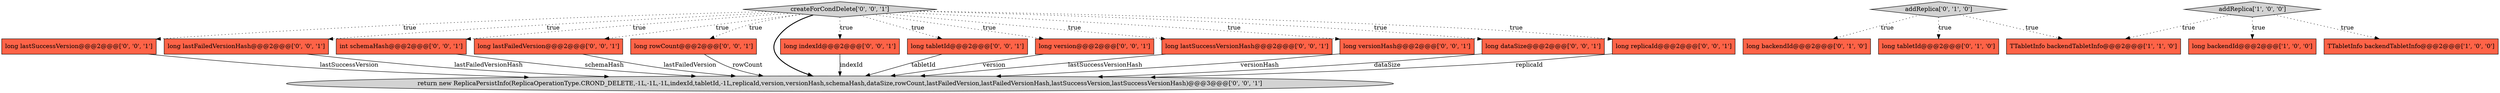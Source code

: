 digraph {
9 [style = filled, label = "long lastSuccessVersion@@@2@@@['0', '0', '1']", fillcolor = tomato, shape = box image = "AAA0AAABBB3BBB"];
16 [style = filled, label = "long lastFailedVersionHash@@@2@@@['0', '0', '1']", fillcolor = tomato, shape = box image = "AAA0AAABBB3BBB"];
5 [style = filled, label = "long backendId@@@2@@@['0', '1', '0']", fillcolor = tomato, shape = box image = "AAA0AAABBB2BBB"];
14 [style = filled, label = "int schemaHash@@@2@@@['0', '0', '1']", fillcolor = tomato, shape = box image = "AAA0AAABBB3BBB"];
10 [style = filled, label = "long lastFailedVersion@@@2@@@['0', '0', '1']", fillcolor = tomato, shape = box image = "AAA0AAABBB3BBB"];
20 [style = filled, label = "long rowCount@@@2@@@['0', '0', '1']", fillcolor = tomato, shape = box image = "AAA0AAABBB3BBB"];
13 [style = filled, label = "createForCondDelete['0', '0', '1']", fillcolor = lightgray, shape = diamond image = "AAA0AAABBB3BBB"];
3 [style = filled, label = "TTabletInfo backendTabletInfo@@@2@@@['1', '1', '0']", fillcolor = tomato, shape = box image = "AAA0AAABBB1BBB"];
17 [style = filled, label = "return new ReplicaPersistInfo(ReplicaOperationType.CROND_DELETE,-1L,-1L,-1L,indexId,tabletId,-1L,replicaId,version,versionHash,schemaHash,dataSize,rowCount,lastFailedVersion,lastFailedVersionHash,lastSuccessVersion,lastSuccessVersionHash)@@@3@@@['0', '0', '1']", fillcolor = lightgray, shape = ellipse image = "AAA0AAABBB3BBB"];
18 [style = filled, label = "long indexId@@@2@@@['0', '0', '1']", fillcolor = tomato, shape = box image = "AAA0AAABBB3BBB"];
15 [style = filled, label = "long tabletId@@@2@@@['0', '0', '1']", fillcolor = tomato, shape = box image = "AAA0AAABBB3BBB"];
2 [style = filled, label = "addReplica['1', '0', '0']", fillcolor = lightgray, shape = diamond image = "AAA0AAABBB1BBB"];
8 [style = filled, label = "long version@@@2@@@['0', '0', '1']", fillcolor = tomato, shape = box image = "AAA0AAABBB3BBB"];
12 [style = filled, label = "long lastSuccessVersionHash@@@2@@@['0', '0', '1']", fillcolor = tomato, shape = box image = "AAA0AAABBB3BBB"];
1 [style = filled, label = "long backendId@@@2@@@['1', '0', '0']", fillcolor = tomato, shape = box image = "AAA0AAABBB1BBB"];
11 [style = filled, label = "long versionHash@@@2@@@['0', '0', '1']", fillcolor = tomato, shape = box image = "AAA0AAABBB3BBB"];
7 [style = filled, label = "long dataSize@@@2@@@['0', '0', '1']", fillcolor = tomato, shape = box image = "AAA0AAABBB3BBB"];
0 [style = filled, label = "TTabletInfo backendTabletInfo@@@2@@@['1', '0', '0']", fillcolor = tomato, shape = box image = "AAA0AAABBB1BBB"];
19 [style = filled, label = "long replicaId@@@2@@@['0', '0', '1']", fillcolor = tomato, shape = box image = "AAA0AAABBB3BBB"];
4 [style = filled, label = "long tabletId@@@2@@@['0', '1', '0']", fillcolor = tomato, shape = box image = "AAA0AAABBB2BBB"];
6 [style = filled, label = "addReplica['0', '1', '0']", fillcolor = lightgray, shape = diamond image = "AAA0AAABBB2BBB"];
10->17 [style = solid, label="lastFailedVersion"];
2->3 [style = dotted, label="true"];
14->17 [style = solid, label="schemaHash"];
15->17 [style = solid, label="tabletId"];
13->17 [style = bold, label=""];
16->17 [style = solid, label="lastFailedVersionHash"];
13->11 [style = dotted, label="true"];
13->16 [style = dotted, label="true"];
13->10 [style = dotted, label="true"];
13->8 [style = dotted, label="true"];
8->17 [style = solid, label="version"];
12->17 [style = solid, label="lastSuccessVersionHash"];
13->9 [style = dotted, label="true"];
11->17 [style = solid, label="versionHash"];
2->1 [style = dotted, label="true"];
6->5 [style = dotted, label="true"];
6->4 [style = dotted, label="true"];
19->17 [style = solid, label="replicaId"];
13->18 [style = dotted, label="true"];
18->17 [style = solid, label="indexId"];
13->20 [style = dotted, label="true"];
13->19 [style = dotted, label="true"];
7->17 [style = solid, label="dataSize"];
6->3 [style = dotted, label="true"];
20->17 [style = solid, label="rowCount"];
13->15 [style = dotted, label="true"];
2->0 [style = dotted, label="true"];
13->12 [style = dotted, label="true"];
13->14 [style = dotted, label="true"];
13->7 [style = dotted, label="true"];
9->17 [style = solid, label="lastSuccessVersion"];
}

